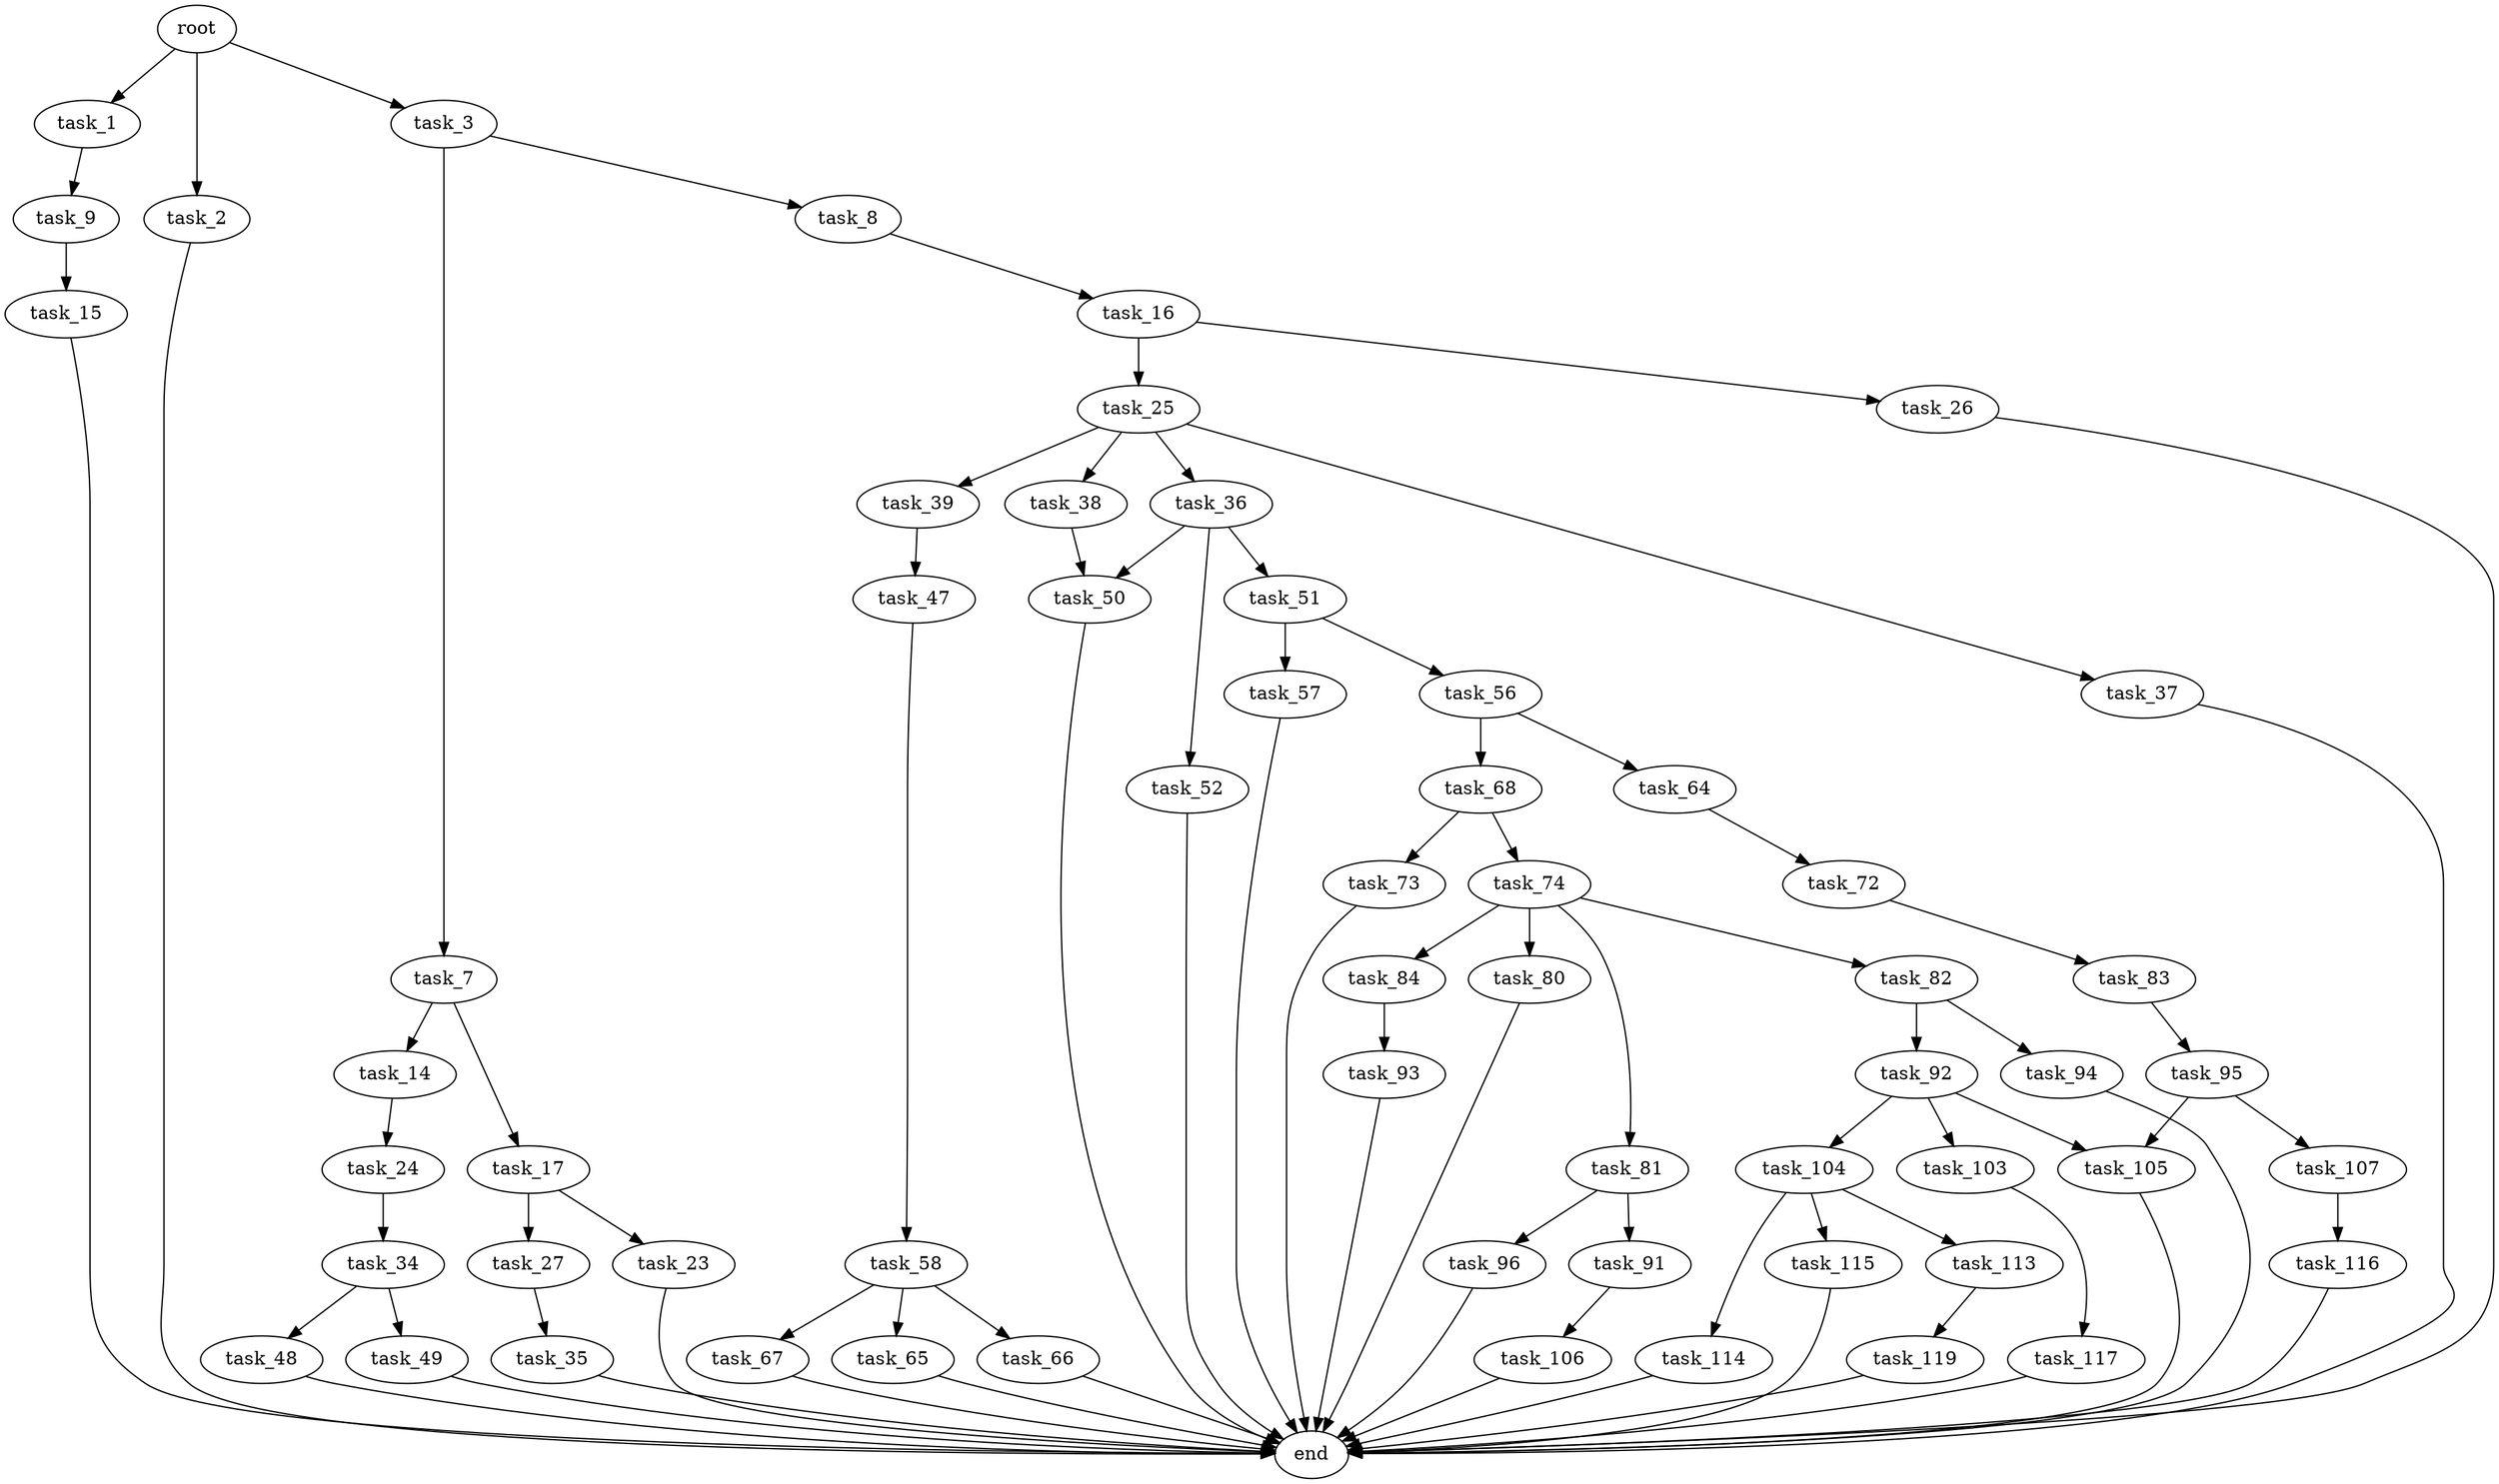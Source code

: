 digraph G {
  root [size="0.000000"];
  task_1 [size="1289250716380.000000"];
  task_2 [size="134217728000.000000"];
  task_3 [size="327131662504.000000"];
  task_9 [size="30889229310.000000"];
  end [size="0.000000"];
  task_7 [size="113243845434.000000"];
  task_8 [size="1704413130.000000"];
  task_14 [size="134217728000.000000"];
  task_17 [size="1073741824000.000000"];
  task_16 [size="2009819149.000000"];
  task_15 [size="850324258458.000000"];
  task_24 [size="10436904310.000000"];
  task_25 [size="7284786252.000000"];
  task_26 [size="8589934592.000000"];
  task_23 [size="40050336909.000000"];
  task_27 [size="1113097827981.000000"];
  task_34 [size="9874739510.000000"];
  task_36 [size="2870138022.000000"];
  task_37 [size="37924831357.000000"];
  task_38 [size="411074055471.000000"];
  task_39 [size="68719476736.000000"];
  task_35 [size="1073741824000.000000"];
  task_48 [size="21590420797.000000"];
  task_49 [size="32024744602.000000"];
  task_50 [size="973956179297.000000"];
  task_51 [size="8589934592.000000"];
  task_52 [size="2434612290.000000"];
  task_47 [size="134217728000.000000"];
  task_58 [size="791608872340.000000"];
  task_56 [size="438785471456.000000"];
  task_57 [size="30281061766.000000"];
  task_64 [size="1438525571.000000"];
  task_68 [size="134217728000.000000"];
  task_65 [size="68719476736.000000"];
  task_66 [size="17746744243.000000"];
  task_67 [size="42790880311.000000"];
  task_72 [size="4523984648.000000"];
  task_73 [size="1286092641.000000"];
  task_74 [size="107523033754.000000"];
  task_83 [size="8589934592.000000"];
  task_80 [size="1017678690.000000"];
  task_81 [size="234241317075.000000"];
  task_82 [size="39431785687.000000"];
  task_84 [size="1073741824000.000000"];
  task_91 [size="549755813888.000000"];
  task_96 [size="506095347576.000000"];
  task_92 [size="962050958.000000"];
  task_94 [size="13501661002.000000"];
  task_95 [size="549755813888.000000"];
  task_93 [size="1074166407.000000"];
  task_106 [size="231928233984.000000"];
  task_103 [size="368293445632.000000"];
  task_104 [size="549755813888.000000"];
  task_105 [size="18837378288.000000"];
  task_107 [size="134718710359.000000"];
  task_117 [size="549755813888.000000"];
  task_113 [size="5793349034.000000"];
  task_114 [size="6256692737.000000"];
  task_115 [size="13589340230.000000"];
  task_116 [size="158804307924.000000"];
  task_119 [size="26090257896.000000"];

  root -> task_1 [size="1.000000"];
  root -> task_2 [size="1.000000"];
  root -> task_3 [size="1.000000"];
  task_1 -> task_9 [size="838860800.000000"];
  task_2 -> end [size="1.000000"];
  task_3 -> task_7 [size="838860800.000000"];
  task_3 -> task_8 [size="838860800.000000"];
  task_9 -> task_15 [size="679477248.000000"];
  task_7 -> task_14 [size="411041792.000000"];
  task_7 -> task_17 [size="411041792.000000"];
  task_8 -> task_16 [size="209715200.000000"];
  task_14 -> task_24 [size="209715200.000000"];
  task_17 -> task_23 [size="838860800.000000"];
  task_17 -> task_27 [size="838860800.000000"];
  task_16 -> task_25 [size="75497472.000000"];
  task_16 -> task_26 [size="75497472.000000"];
  task_15 -> end [size="1.000000"];
  task_24 -> task_34 [size="301989888.000000"];
  task_25 -> task_36 [size="411041792.000000"];
  task_25 -> task_37 [size="411041792.000000"];
  task_25 -> task_38 [size="411041792.000000"];
  task_25 -> task_39 [size="411041792.000000"];
  task_26 -> end [size="1.000000"];
  task_23 -> end [size="1.000000"];
  task_27 -> task_35 [size="679477248.000000"];
  task_34 -> task_48 [size="209715200.000000"];
  task_34 -> task_49 [size="209715200.000000"];
  task_36 -> task_50 [size="209715200.000000"];
  task_36 -> task_51 [size="209715200.000000"];
  task_36 -> task_52 [size="209715200.000000"];
  task_37 -> end [size="1.000000"];
  task_38 -> task_50 [size="411041792.000000"];
  task_39 -> task_47 [size="134217728.000000"];
  task_35 -> end [size="1.000000"];
  task_48 -> end [size="1.000000"];
  task_49 -> end [size="1.000000"];
  task_50 -> end [size="1.000000"];
  task_51 -> task_56 [size="33554432.000000"];
  task_51 -> task_57 [size="33554432.000000"];
  task_52 -> end [size="1.000000"];
  task_47 -> task_58 [size="209715200.000000"];
  task_58 -> task_65 [size="536870912.000000"];
  task_58 -> task_66 [size="536870912.000000"];
  task_58 -> task_67 [size="536870912.000000"];
  task_56 -> task_64 [size="679477248.000000"];
  task_56 -> task_68 [size="679477248.000000"];
  task_57 -> end [size="1.000000"];
  task_64 -> task_72 [size="33554432.000000"];
  task_68 -> task_73 [size="209715200.000000"];
  task_68 -> task_74 [size="209715200.000000"];
  task_65 -> end [size="1.000000"];
  task_66 -> end [size="1.000000"];
  task_67 -> end [size="1.000000"];
  task_72 -> task_83 [size="134217728.000000"];
  task_73 -> end [size="1.000000"];
  task_74 -> task_80 [size="75497472.000000"];
  task_74 -> task_81 [size="75497472.000000"];
  task_74 -> task_82 [size="75497472.000000"];
  task_74 -> task_84 [size="75497472.000000"];
  task_83 -> task_95 [size="33554432.000000"];
  task_80 -> end [size="1.000000"];
  task_81 -> task_91 [size="301989888.000000"];
  task_81 -> task_96 [size="301989888.000000"];
  task_82 -> task_92 [size="33554432.000000"];
  task_82 -> task_94 [size="33554432.000000"];
  task_84 -> task_93 [size="838860800.000000"];
  task_91 -> task_106 [size="536870912.000000"];
  task_96 -> end [size="1.000000"];
  task_92 -> task_103 [size="75497472.000000"];
  task_92 -> task_104 [size="75497472.000000"];
  task_92 -> task_105 [size="75497472.000000"];
  task_94 -> end [size="1.000000"];
  task_95 -> task_105 [size="536870912.000000"];
  task_95 -> task_107 [size="536870912.000000"];
  task_93 -> end [size="1.000000"];
  task_106 -> end [size="1.000000"];
  task_103 -> task_117 [size="411041792.000000"];
  task_104 -> task_113 [size="536870912.000000"];
  task_104 -> task_114 [size="536870912.000000"];
  task_104 -> task_115 [size="536870912.000000"];
  task_105 -> end [size="1.000000"];
  task_107 -> task_116 [size="301989888.000000"];
  task_117 -> end [size="1.000000"];
  task_113 -> task_119 [size="536870912.000000"];
  task_114 -> end [size="1.000000"];
  task_115 -> end [size="1.000000"];
  task_116 -> end [size="1.000000"];
  task_119 -> end [size="1.000000"];
}
